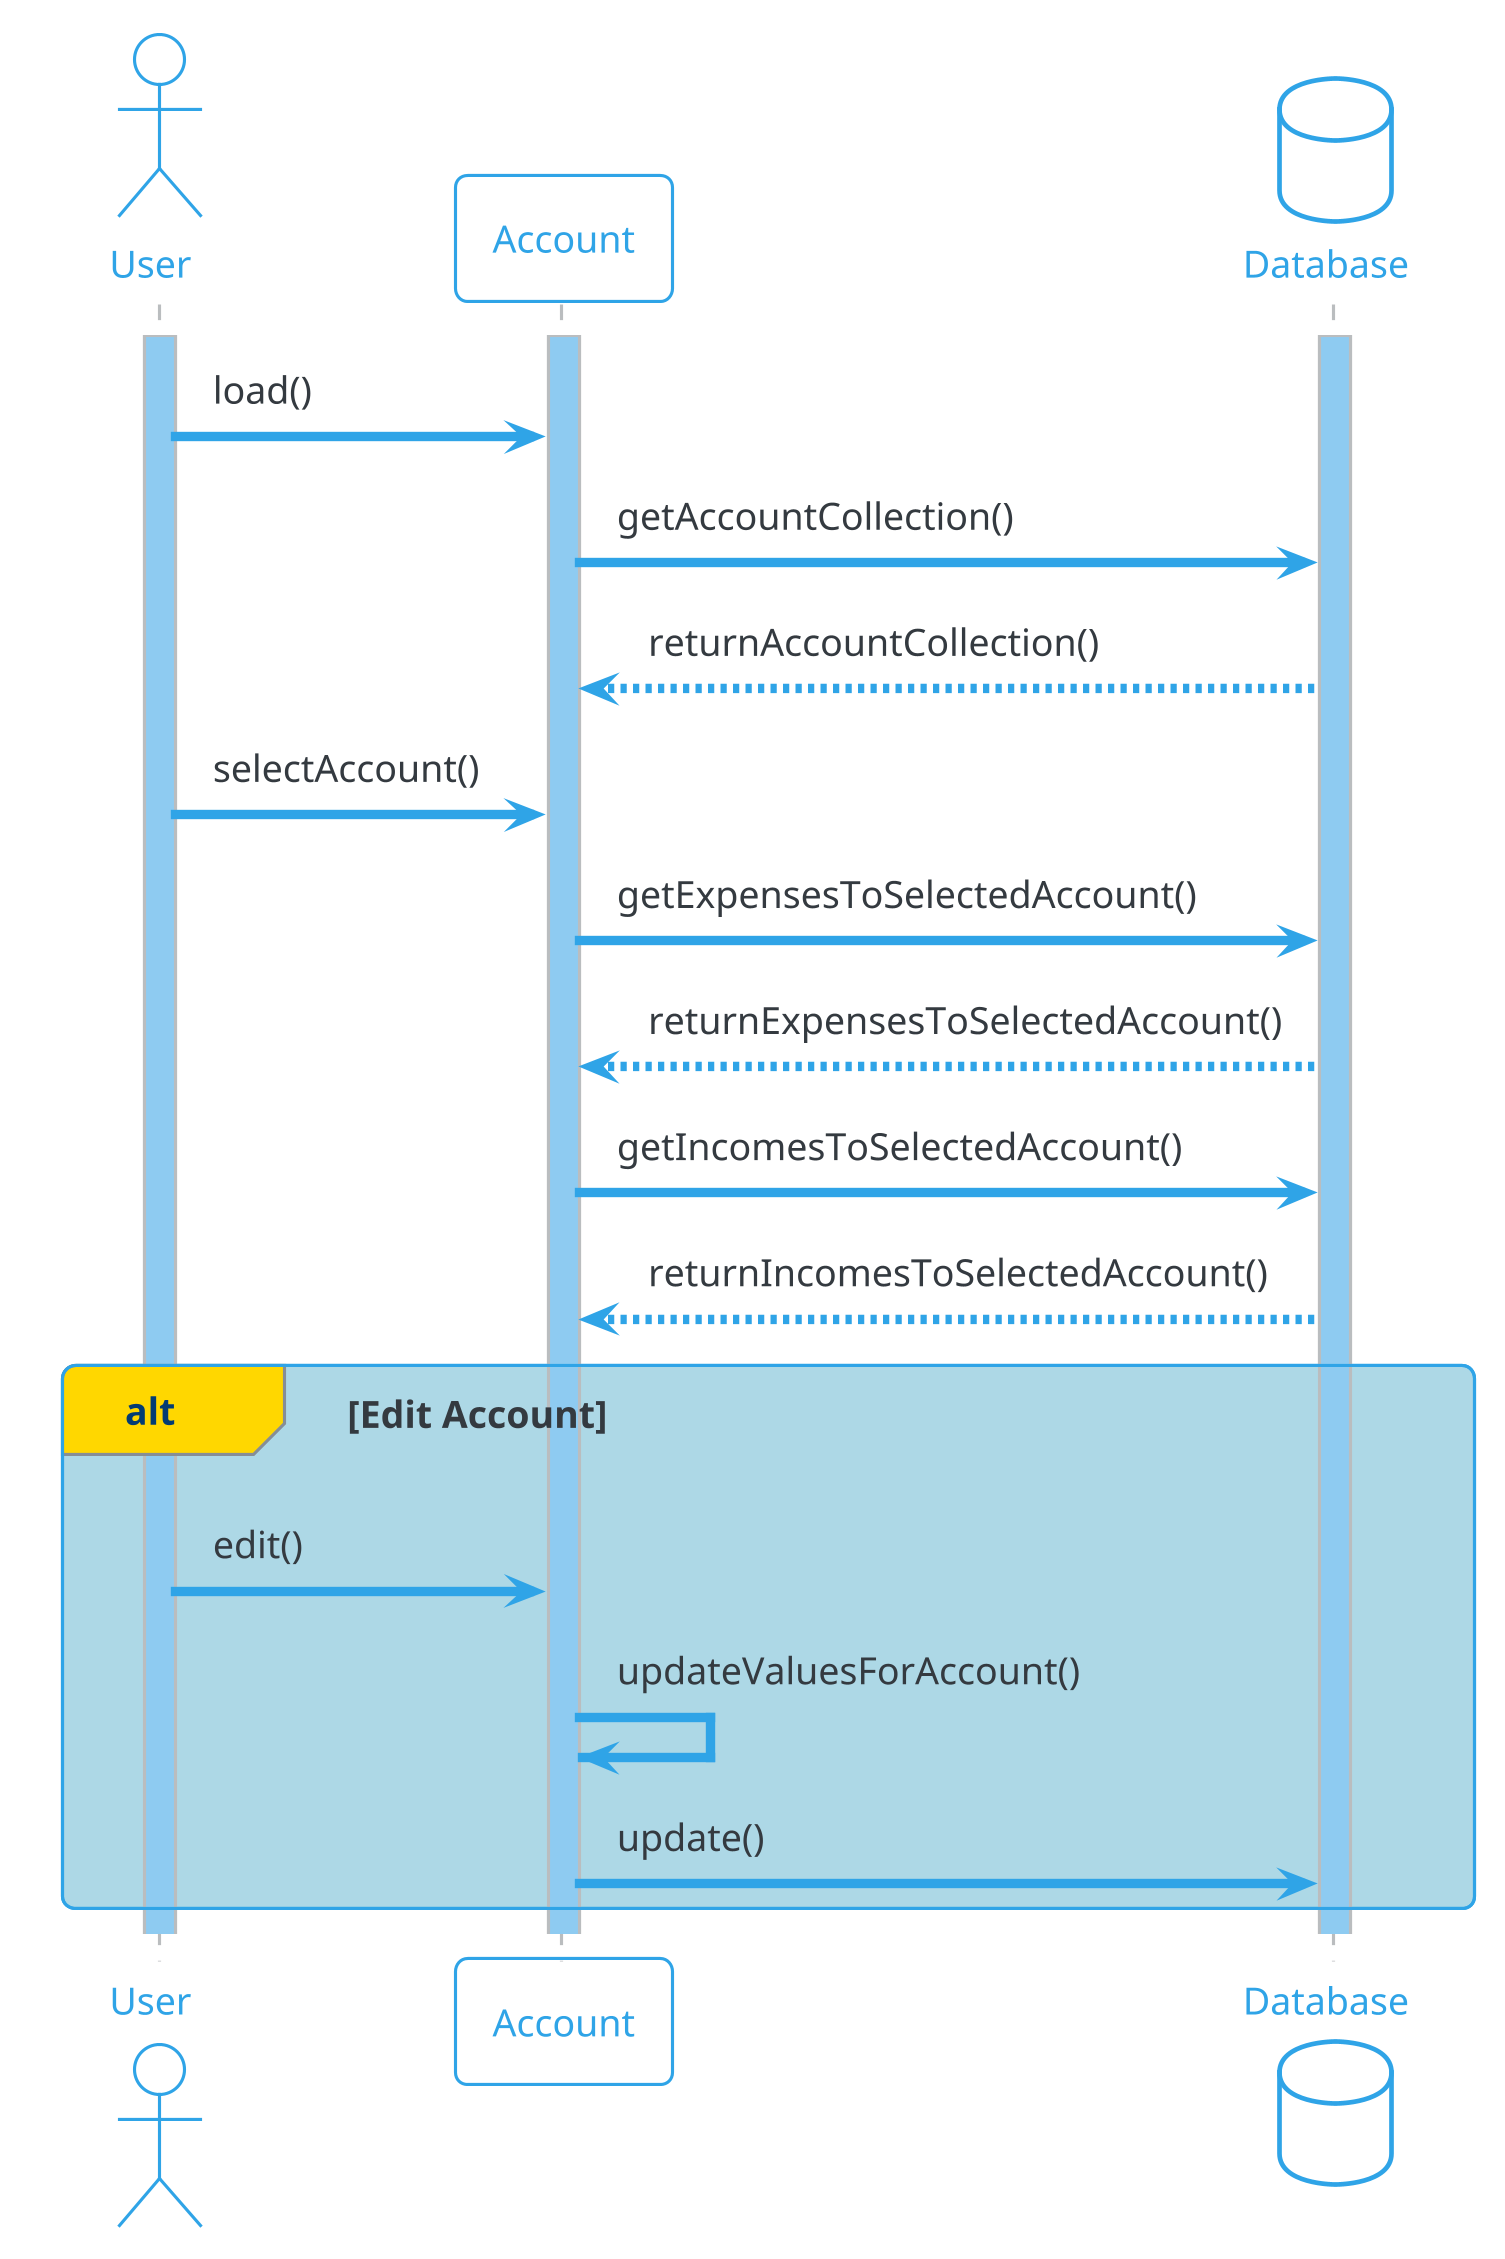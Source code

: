 @startuml KontoAnsehenBearbeiten
!theme cerulean-outline

skinparam sequence {
LifeLineBackgroundColor #8ECBF1
ParticipantPadding 2
}
skinparam dpi 300

actor User as user
activate user
participant Account as acc
database Database as db
activate db
activate acc
user -> acc : load()
acc -> db : getAccountCollection()
db --> acc : returnAccountCollection()
user -> acc : selectAccount()
acc -> db : getExpensesToSelectedAccount()
db --> acc : returnExpensesToSelectedAccount()
acc -> db : getIncomesToSelectedAccount()
db --> acc : returnIncomesToSelectedAccount()
alt#Gold #LightBlue Edit Account
user -> acc : edit()
acc ->acc : updateValuesForAccount()  
acc ->db : update()
end

@enduml
